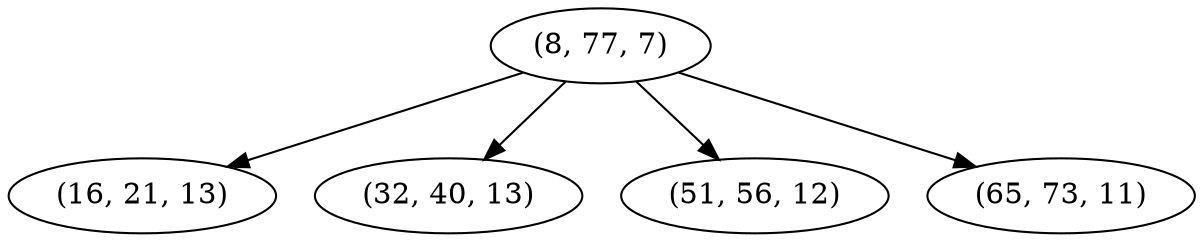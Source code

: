 digraph tree {
    "(8, 77, 7)";
    "(16, 21, 13)";
    "(32, 40, 13)";
    "(51, 56, 12)";
    "(65, 73, 11)";
    "(8, 77, 7)" -> "(16, 21, 13)";
    "(8, 77, 7)" -> "(32, 40, 13)";
    "(8, 77, 7)" -> "(51, 56, 12)";
    "(8, 77, 7)" -> "(65, 73, 11)";
}
